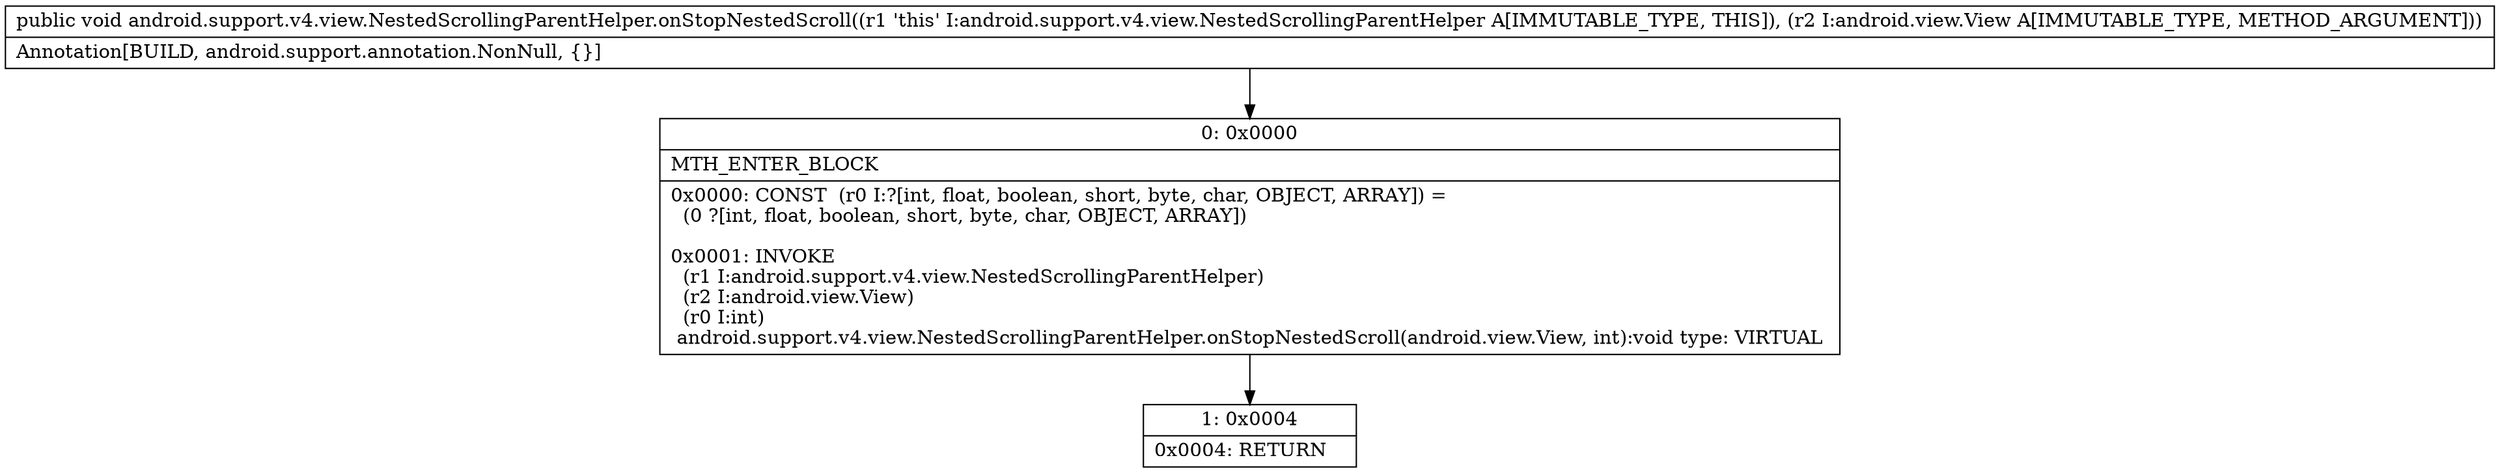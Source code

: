 digraph "CFG forandroid.support.v4.view.NestedScrollingParentHelper.onStopNestedScroll(Landroid\/view\/View;)V" {
Node_0 [shape=record,label="{0\:\ 0x0000|MTH_ENTER_BLOCK\l|0x0000: CONST  (r0 I:?[int, float, boolean, short, byte, char, OBJECT, ARRAY]) = \l  (0 ?[int, float, boolean, short, byte, char, OBJECT, ARRAY])\l \l0x0001: INVOKE  \l  (r1 I:android.support.v4.view.NestedScrollingParentHelper)\l  (r2 I:android.view.View)\l  (r0 I:int)\l android.support.v4.view.NestedScrollingParentHelper.onStopNestedScroll(android.view.View, int):void type: VIRTUAL \l}"];
Node_1 [shape=record,label="{1\:\ 0x0004|0x0004: RETURN   \l}"];
MethodNode[shape=record,label="{public void android.support.v4.view.NestedScrollingParentHelper.onStopNestedScroll((r1 'this' I:android.support.v4.view.NestedScrollingParentHelper A[IMMUTABLE_TYPE, THIS]), (r2 I:android.view.View A[IMMUTABLE_TYPE, METHOD_ARGUMENT]))  | Annotation[BUILD, android.support.annotation.NonNull, \{\}]\l}"];
MethodNode -> Node_0;
Node_0 -> Node_1;
}

